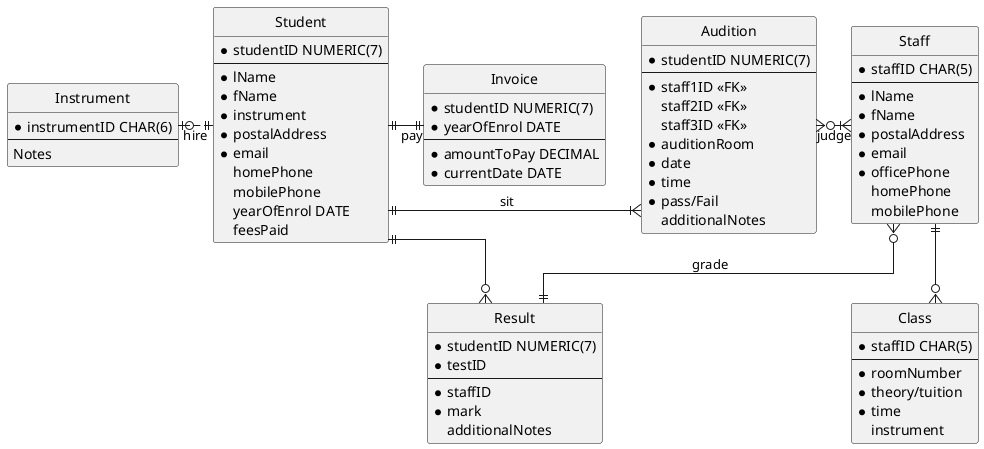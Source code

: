 @startuml entities_julienned_music_school

skinparam Style StrictUML
skinparam LineType ortho
skinparam monochrome true

'Staff Member entity
class Staff {
    * staffID CHAR(5)
--
    * lName
    * fName
    * postalAddress
    * email
    * officePhone
    homePhone
    mobilePhone
}

'Student entity
class Student {
    * studentID NUMERIC(7)
--
    * lName
    * fName
    * instrument
    * postalAddress
    * email
    homePhone
    mobilePhone
    yearOfEnrol DATE
    feesPaid
}

'Audition Entity
class Audition {
    * studentID NUMERIC(7)
--
    * staff1ID <<FK>>
    staff2ID <<FK>>
    staff3ID <<FK>>
    * auditionRoom
    * date
    * time
    * pass/Fail
    additionalNotes
}

'Instrument Entity
class Instrument {
    * instrumentID CHAR(6)
--
    Notes
}

'Class Entity
class Class {
    * staffID CHAR(5)
--
    * roomNumber
    * theory/tuition
    * time
    instrument
}

'Results Entity
class Result {
    * studentID NUMERIC(7)
    * testID
--
    * staffID
    * mark
    additionalNotes
}

'Invoice Entity
class Invoice {
    * studentID NUMERIC(7)
    * yearOfEnrol DATE
--
    * amountToPay DECIMAL
    * currentDate DATE
}

Student ||-|{ Audition : sit
Student ||.left.o| Instrument : hire
Student ||-down-o{ Result
Staff }o-|| Result : grade
Staff ||-down-o{ Class
Student ||-|| Invoice : pay
Audition }o-|{ Staff : judge

@enduml